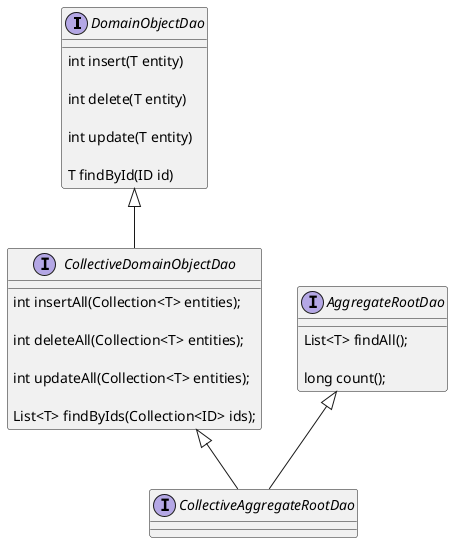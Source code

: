 @startuml
'https://plantuml.com/class-diagram


interface DomainObjectDao {
    int insert(T entity)

    int delete(T entity)

    int update(T entity)

    T findById(ID id)
}

interface CollectiveDomainObjectDao {
    int insertAll(Collection<T> entities);

    int deleteAll(Collection<T> entities);

    int updateAll(Collection<T> entities);

    List<T> findByIds(Collection<ID> ids);
}
DomainObjectDao <|-- CollectiveDomainObjectDao

interface AggregateRootDao {

    List<T> findAll();

    long count();
}

interface CollectiveAggregateRootDao {

}

AggregateRootDao <|-- CollectiveAggregateRootDao
CollectiveDomainObjectDao <|-- CollectiveAggregateRootDao

@enduml

